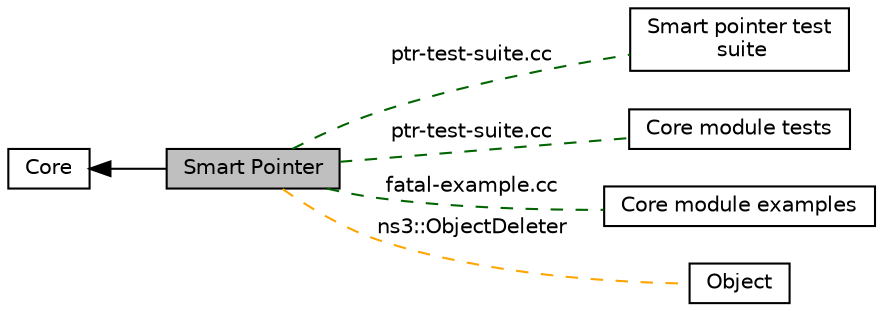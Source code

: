 digraph "Smart Pointer"
{
  edge [fontname="Helvetica",fontsize="10",labelfontname="Helvetica",labelfontsize="10"];
  node [fontname="Helvetica",fontsize="10",shape=box];
  rankdir=LR;
  Node6 [label="Smart pointer test\l suite",height=0.2,width=0.4,color="black", fillcolor="white", style="filled",URL="$group__ptr-tests.html",tooltip=" "];
  Node5 [label="Core module tests",height=0.2,width=0.4,color="black", fillcolor="white", style="filled",URL="$group__core-tests.html",tooltip="TestSuites for the Core module."];
  Node1 [label="Smart Pointer",height=0.2,width=0.4,color="black", fillcolor="grey75", style="filled", fontcolor="black",tooltip="Heap memory management."];
  Node4 [label="Core module examples",height=0.2,width=0.4,color="black", fillcolor="white", style="filled",URL="$group__core-examples.html",tooltip="Programs which illustrate use of core module functionality."];
  Node3 [label="Object",height=0.2,width=0.4,color="black", fillcolor="white", style="filled",URL="$group__object.html",tooltip="Base classes which provide memory management and object aggregation."];
  Node2 [label="Core",height=0.2,width=0.4,color="black", fillcolor="white", style="filled",URL="$group__core.html",tooltip="The \"core\" module contains:"];
  Node2->Node1 [shape=plaintext, dir="back", style="solid"];
  Node1->Node3 [shape=plaintext, label="ns3::ObjectDeleter", color="orange", dir="none", style="dashed"];
  Node1->Node4 [shape=plaintext, label="fatal-example.cc", color="darkgreen", dir="none", style="dashed"];
  Node1->Node5 [shape=plaintext, label="ptr-test-suite.cc", color="darkgreen", dir="none", style="dashed"];
  Node1->Node6 [shape=plaintext, label="ptr-test-suite.cc", color="darkgreen", dir="none", style="dashed"];
}
